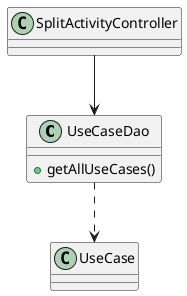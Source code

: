 @startuml
	class UseCaseDao {
	+getAllUseCases()
	}

	UseCaseDao ..> UseCase
	SplitActivityController --> UseCaseDao
@enduml
